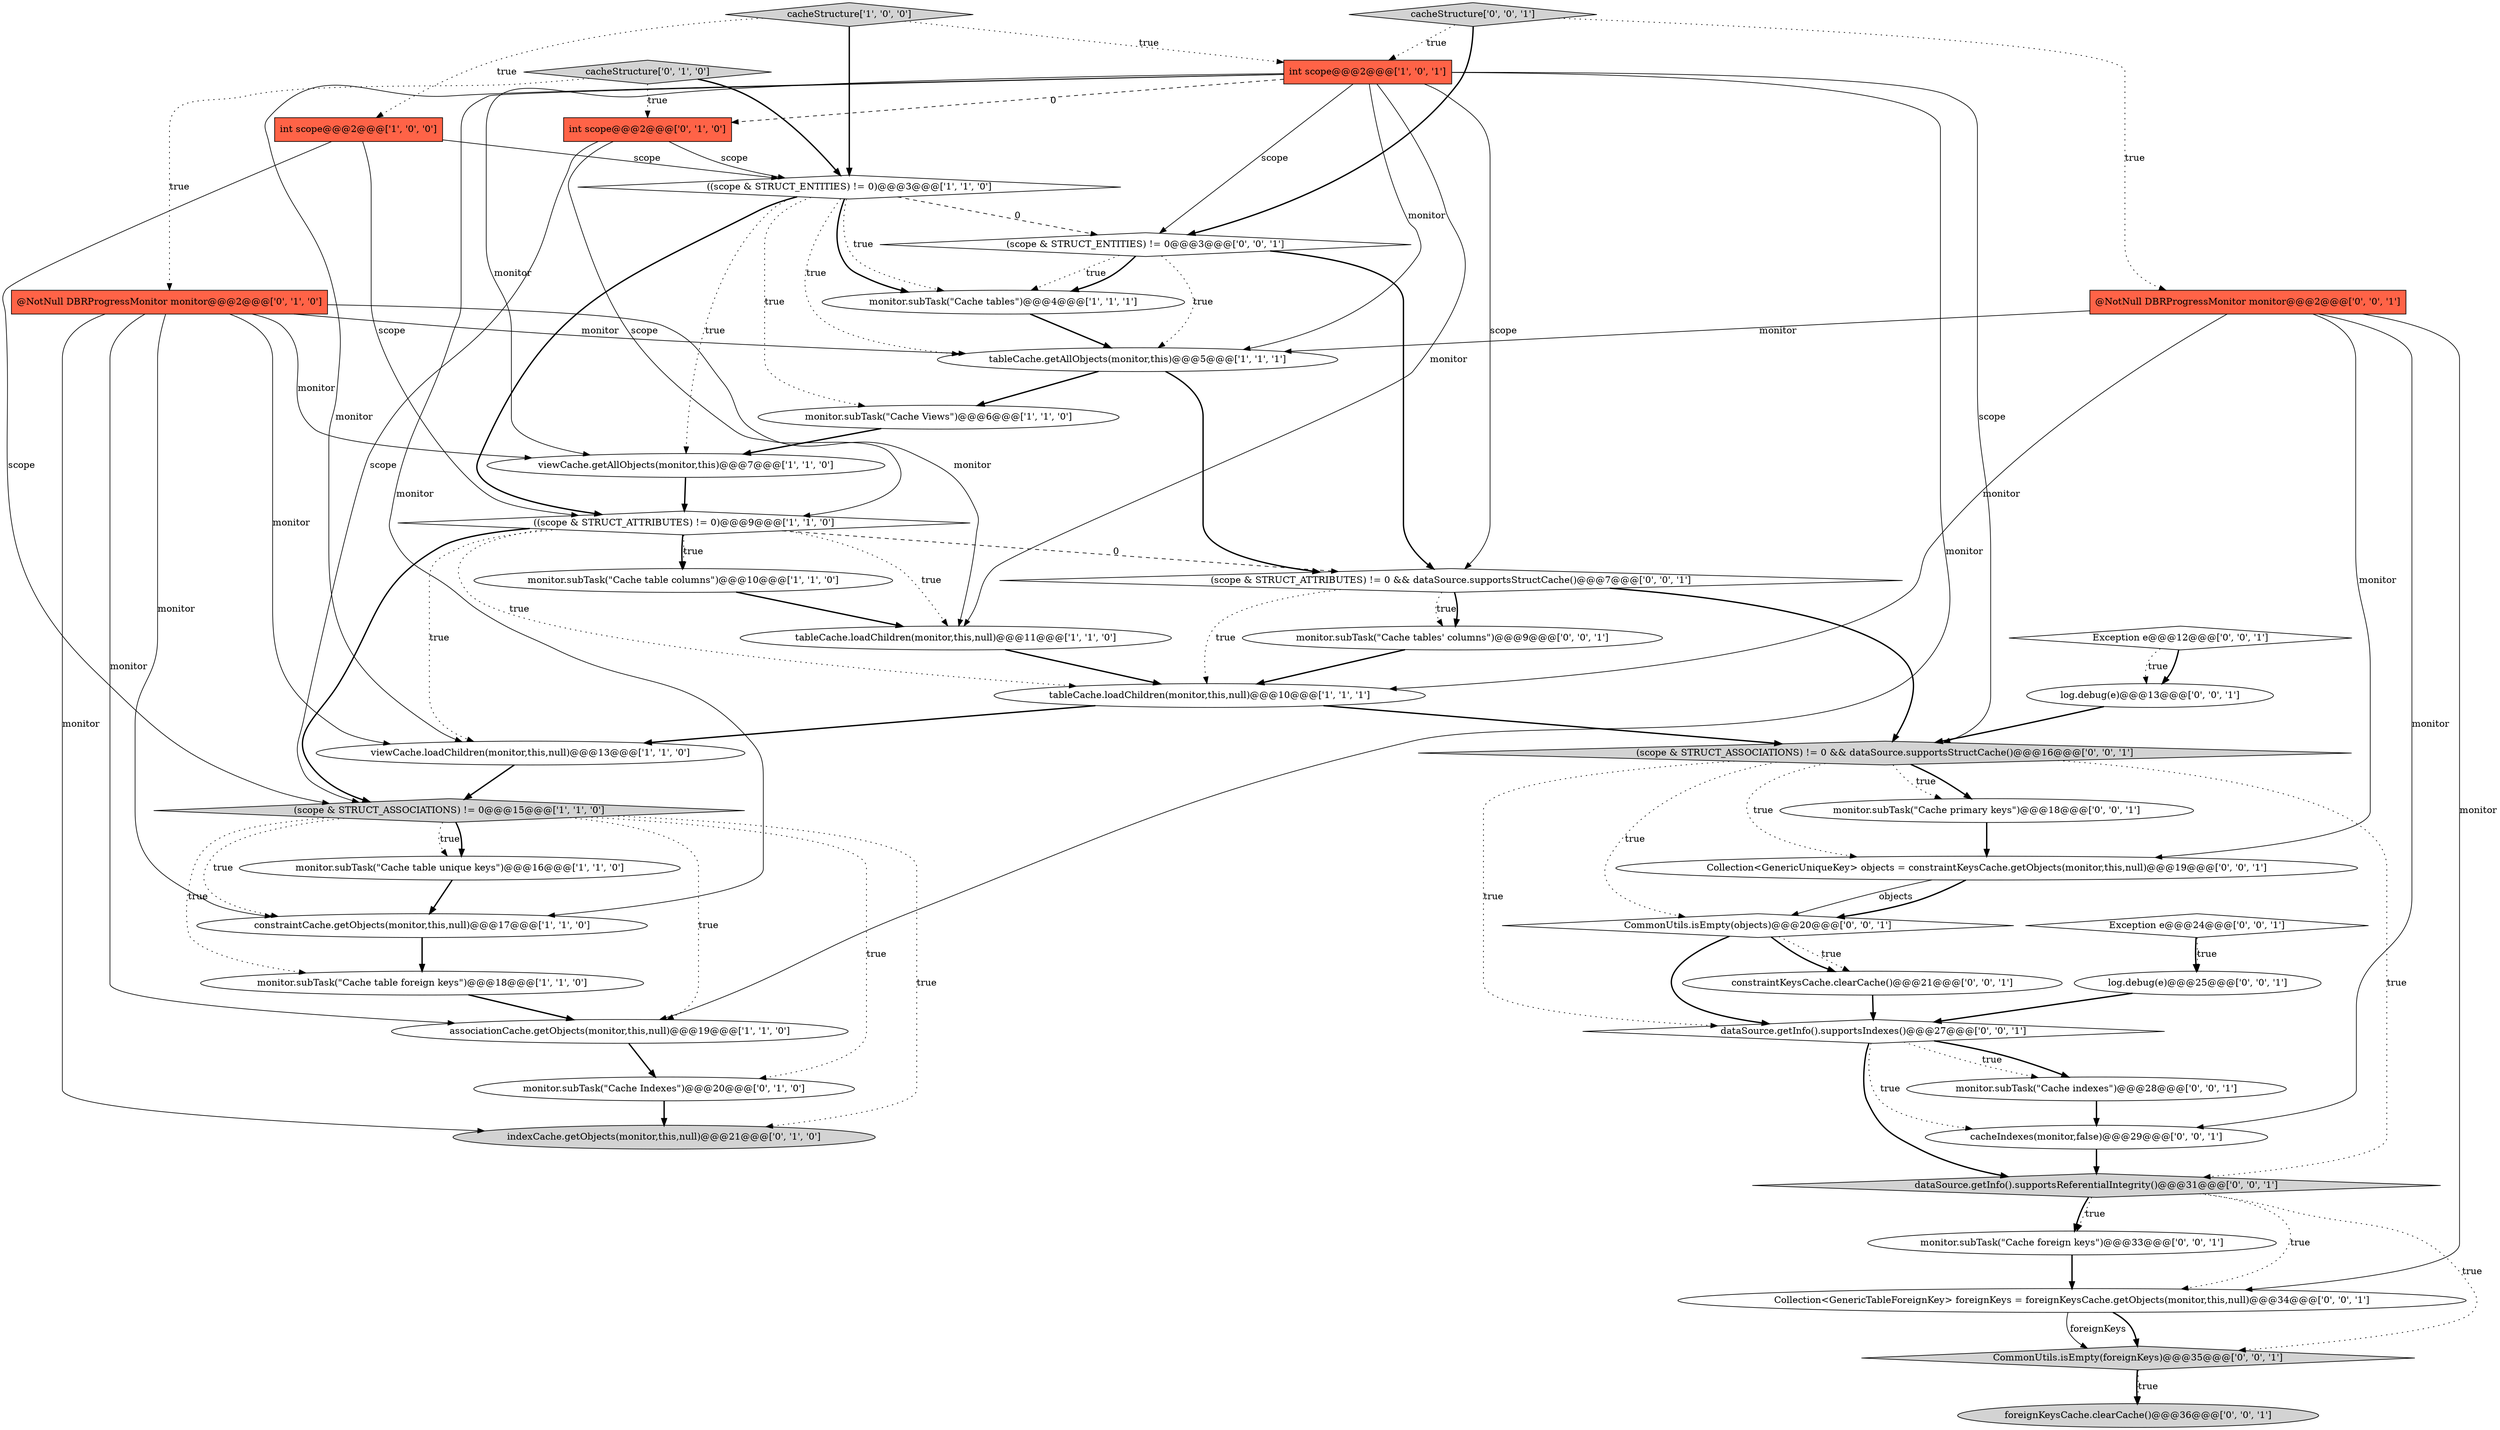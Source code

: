 digraph {
11 [style = filled, label = "monitor.subTask(\"Cache tables\")@@@4@@@['1', '1', '1']", fillcolor = white, shape = ellipse image = "AAA0AAABBB1BBB"];
28 [style = filled, label = "(scope & STRUCT_ASSOCIATIONS) != 0 && dataSource.supportsStructCache()@@@16@@@['0', '0', '1']", fillcolor = lightgray, shape = diamond image = "AAA0AAABBB3BBB"];
34 [style = filled, label = "monitor.subTask(\"Cache tables' columns\")@@@9@@@['0', '0', '1']", fillcolor = white, shape = ellipse image = "AAA0AAABBB3BBB"];
39 [style = filled, label = "monitor.subTask(\"Cache indexes\")@@@28@@@['0', '0', '1']", fillcolor = white, shape = ellipse image = "AAA0AAABBB3BBB"];
10 [style = filled, label = "(scope & STRUCT_ASSOCIATIONS) != 0@@@15@@@['1', '1', '0']", fillcolor = lightgray, shape = diamond image = "AAA0AAABBB1BBB"];
41 [style = filled, label = "dataSource.getInfo().supportsIndexes()@@@27@@@['0', '0', '1']", fillcolor = white, shape = diamond image = "AAA0AAABBB3BBB"];
23 [style = filled, label = "Exception e@@@24@@@['0', '0', '1']", fillcolor = white, shape = diamond image = "AAA0AAABBB3BBB"];
15 [style = filled, label = "monitor.subTask(\"Cache table foreign keys\")@@@18@@@['1', '1', '0']", fillcolor = white, shape = ellipse image = "AAA0AAABBB1BBB"];
6 [style = filled, label = "tableCache.getAllObjects(monitor,this)@@@5@@@['1', '1', '1']", fillcolor = white, shape = ellipse image = "AAA0AAABBB1BBB"];
43 [style = filled, label = "log.debug(e)@@@25@@@['0', '0', '1']", fillcolor = white, shape = ellipse image = "AAA0AAABBB3BBB"];
2 [style = filled, label = "viewCache.getAllObjects(monitor,this)@@@7@@@['1', '1', '0']", fillcolor = white, shape = ellipse image = "AAA0AAABBB1BBB"];
17 [style = filled, label = "int scope@@@2@@@['1', '0', '1']", fillcolor = tomato, shape = box image = "AAA0AAABBB1BBB"];
33 [style = filled, label = "cacheStructure['0', '0', '1']", fillcolor = lightgray, shape = diamond image = "AAA0AAABBB3BBB"];
9 [style = filled, label = "tableCache.loadChildren(monitor,this,null)@@@10@@@['1', '1', '1']", fillcolor = white, shape = ellipse image = "AAA0AAABBB1BBB"];
7 [style = filled, label = "viewCache.loadChildren(monitor,this,null)@@@13@@@['1', '1', '0']", fillcolor = white, shape = ellipse image = "AAA0AAABBB1BBB"];
4 [style = filled, label = "((scope & STRUCT_ATTRIBUTES) != 0)@@@9@@@['1', '1', '0']", fillcolor = white, shape = diamond image = "AAA0AAABBB1BBB"];
12 [style = filled, label = "((scope & STRUCT_ENTITIES) != 0)@@@3@@@['1', '1', '0']", fillcolor = white, shape = diamond image = "AAA0AAABBB1BBB"];
29 [style = filled, label = "Collection<GenericTableForeignKey> foreignKeys = foreignKeysCache.getObjects(monitor,this,null)@@@34@@@['0', '0', '1']", fillcolor = white, shape = ellipse image = "AAA0AAABBB3BBB"];
27 [style = filled, label = "(scope & STRUCT_ENTITIES) != 0@@@3@@@['0', '0', '1']", fillcolor = white, shape = diamond image = "AAA0AAABBB3BBB"];
25 [style = filled, label = "CommonUtils.isEmpty(objects)@@@20@@@['0', '0', '1']", fillcolor = white, shape = diamond image = "AAA0AAABBB3BBB"];
20 [style = filled, label = "monitor.subTask(\"Cache Indexes\")@@@20@@@['0', '1', '0']", fillcolor = white, shape = ellipse image = "AAA1AAABBB2BBB"];
24 [style = filled, label = "dataSource.getInfo().supportsReferentialIntegrity()@@@31@@@['0', '0', '1']", fillcolor = lightgray, shape = diamond image = "AAA0AAABBB3BBB"];
30 [style = filled, label = "Collection<GenericUniqueKey> objects = constraintKeysCache.getObjects(monitor,this,null)@@@19@@@['0', '0', '1']", fillcolor = white, shape = ellipse image = "AAA0AAABBB3BBB"];
8 [style = filled, label = "monitor.subTask(\"Cache table unique keys\")@@@16@@@['1', '1', '0']", fillcolor = white, shape = ellipse image = "AAA0AAABBB1BBB"];
1 [style = filled, label = "tableCache.loadChildren(monitor,this,null)@@@11@@@['1', '1', '0']", fillcolor = white, shape = ellipse image = "AAA0AAABBB1BBB"];
3 [style = filled, label = "monitor.subTask(\"Cache table columns\")@@@10@@@['1', '1', '0']", fillcolor = white, shape = ellipse image = "AAA0AAABBB1BBB"];
31 [style = filled, label = "constraintKeysCache.clearCache()@@@21@@@['0', '0', '1']", fillcolor = white, shape = ellipse image = "AAA0AAABBB3BBB"];
40 [style = filled, label = "log.debug(e)@@@13@@@['0', '0', '1']", fillcolor = white, shape = ellipse image = "AAA0AAABBB3BBB"];
0 [style = filled, label = "monitor.subTask(\"Cache Views\")@@@6@@@['1', '1', '0']", fillcolor = white, shape = ellipse image = "AAA0AAABBB1BBB"];
19 [style = filled, label = "cacheStructure['0', '1', '0']", fillcolor = lightgray, shape = diamond image = "AAA0AAABBB2BBB"];
38 [style = filled, label = "monitor.subTask(\"Cache primary keys\")@@@18@@@['0', '0', '1']", fillcolor = white, shape = ellipse image = "AAA0AAABBB3BBB"];
37 [style = filled, label = "Exception e@@@12@@@['0', '0', '1']", fillcolor = white, shape = diamond image = "AAA0AAABBB3BBB"];
36 [style = filled, label = "@NotNull DBRProgressMonitor monitor@@@2@@@['0', '0', '1']", fillcolor = tomato, shape = box image = "AAA0AAABBB3BBB"];
16 [style = filled, label = "cacheStructure['1', '0', '0']", fillcolor = lightgray, shape = diamond image = "AAA0AAABBB1BBB"];
18 [style = filled, label = "@NotNull DBRProgressMonitor monitor@@@2@@@['0', '1', '0']", fillcolor = tomato, shape = box image = "AAA0AAABBB2BBB"];
21 [style = filled, label = "indexCache.getObjects(monitor,this,null)@@@21@@@['0', '1', '0']", fillcolor = lightgray, shape = ellipse image = "AAA1AAABBB2BBB"];
14 [style = filled, label = "constraintCache.getObjects(monitor,this,null)@@@17@@@['1', '1', '0']", fillcolor = white, shape = ellipse image = "AAA0AAABBB1BBB"];
22 [style = filled, label = "int scope@@@2@@@['0', '1', '0']", fillcolor = tomato, shape = box image = "AAA1AAABBB2BBB"];
42 [style = filled, label = "(scope & STRUCT_ATTRIBUTES) != 0 && dataSource.supportsStructCache()@@@7@@@['0', '0', '1']", fillcolor = white, shape = diamond image = "AAA0AAABBB3BBB"];
35 [style = filled, label = "monitor.subTask(\"Cache foreign keys\")@@@33@@@['0', '0', '1']", fillcolor = white, shape = ellipse image = "AAA0AAABBB3BBB"];
5 [style = filled, label = "int scope@@@2@@@['1', '0', '0']", fillcolor = tomato, shape = box image = "AAA0AAABBB1BBB"];
32 [style = filled, label = "CommonUtils.isEmpty(foreignKeys)@@@35@@@['0', '0', '1']", fillcolor = lightgray, shape = diamond image = "AAA0AAABBB3BBB"];
26 [style = filled, label = "foreignKeysCache.clearCache()@@@36@@@['0', '0', '1']", fillcolor = lightgray, shape = ellipse image = "AAA0AAABBB3BBB"];
13 [style = filled, label = "associationCache.getObjects(monitor,this,null)@@@19@@@['1', '1', '0']", fillcolor = white, shape = ellipse image = "AAA0AAABBB1BBB"];
44 [style = filled, label = "cacheIndexes(monitor,false)@@@29@@@['0', '0', '1']", fillcolor = white, shape = ellipse image = "AAA0AAABBB3BBB"];
8->14 [style = bold, label=""];
2->4 [style = bold, label=""];
18->6 [style = solid, label="monitor"];
4->7 [style = dotted, label="true"];
40->28 [style = bold, label=""];
36->9 [style = solid, label="monitor"];
3->1 [style = bold, label=""];
28->38 [style = dotted, label="true"];
43->41 [style = bold, label=""];
16->12 [style = bold, label=""];
22->10 [style = solid, label="scope"];
29->32 [style = bold, label=""];
33->17 [style = dotted, label="true"];
19->22 [style = dotted, label="true"];
42->9 [style = dotted, label="true"];
4->42 [style = dashed, label="0"];
15->13 [style = bold, label=""];
24->29 [style = dotted, label="true"];
4->9 [style = dotted, label="true"];
9->28 [style = bold, label=""];
25->41 [style = bold, label=""];
13->20 [style = bold, label=""];
18->13 [style = solid, label="monitor"];
4->3 [style = bold, label=""];
28->24 [style = dotted, label="true"];
36->44 [style = solid, label="monitor"];
36->30 [style = solid, label="monitor"];
17->1 [style = solid, label="monitor"];
19->18 [style = dotted, label="true"];
17->22 [style = dashed, label="0"];
33->27 [style = bold, label=""];
24->35 [style = bold, label=""];
10->13 [style = dotted, label="true"];
1->9 [style = bold, label=""];
42->34 [style = dotted, label="true"];
41->39 [style = dotted, label="true"];
41->24 [style = bold, label=""];
28->38 [style = bold, label=""];
12->11 [style = dotted, label="true"];
17->28 [style = solid, label="scope"];
6->42 [style = bold, label=""];
36->29 [style = solid, label="monitor"];
24->35 [style = dotted, label="true"];
41->44 [style = dotted, label="true"];
41->39 [style = bold, label=""];
11->6 [style = bold, label=""];
34->9 [style = bold, label=""];
23->43 [style = bold, label=""];
42->34 [style = bold, label=""];
18->21 [style = solid, label="monitor"];
37->40 [style = bold, label=""];
28->25 [style = dotted, label="true"];
31->41 [style = bold, label=""];
27->11 [style = dotted, label="true"];
10->8 [style = dotted, label="true"];
27->6 [style = dotted, label="true"];
44->24 [style = bold, label=""];
36->6 [style = solid, label="monitor"];
10->20 [style = dotted, label="true"];
33->36 [style = dotted, label="true"];
12->6 [style = dotted, label="true"];
30->25 [style = solid, label="objects"];
16->5 [style = dotted, label="true"];
18->14 [style = solid, label="monitor"];
17->6 [style = solid, label="monitor"];
17->27 [style = solid, label="scope"];
39->44 [style = bold, label=""];
5->10 [style = solid, label="scope"];
17->2 [style = solid, label="monitor"];
37->40 [style = dotted, label="true"];
4->3 [style = dotted, label="true"];
18->1 [style = solid, label="monitor"];
42->28 [style = bold, label=""];
12->4 [style = bold, label=""];
12->0 [style = dotted, label="true"];
6->0 [style = bold, label=""];
10->8 [style = bold, label=""];
27->42 [style = bold, label=""];
4->1 [style = dotted, label="true"];
27->11 [style = bold, label=""];
25->31 [style = dotted, label="true"];
12->2 [style = dotted, label="true"];
12->27 [style = dashed, label="0"];
32->26 [style = bold, label=""];
28->41 [style = dotted, label="true"];
17->7 [style = solid, label="monitor"];
17->13 [style = solid, label="monitor"];
22->12 [style = solid, label="scope"];
4->10 [style = bold, label=""];
25->31 [style = bold, label=""];
5->4 [style = solid, label="scope"];
16->17 [style = dotted, label="true"];
14->15 [style = bold, label=""];
17->14 [style = solid, label="monitor"];
5->12 [style = solid, label="scope"];
17->42 [style = solid, label="scope"];
7->10 [style = bold, label=""];
32->26 [style = dotted, label="true"];
18->7 [style = solid, label="monitor"];
30->25 [style = bold, label=""];
28->30 [style = dotted, label="true"];
38->30 [style = bold, label=""];
23->43 [style = dotted, label="true"];
20->21 [style = bold, label=""];
22->4 [style = solid, label="scope"];
24->32 [style = dotted, label="true"];
35->29 [style = bold, label=""];
29->32 [style = solid, label="foreignKeys"];
10->21 [style = dotted, label="true"];
12->11 [style = bold, label=""];
18->2 [style = solid, label="monitor"];
0->2 [style = bold, label=""];
10->15 [style = dotted, label="true"];
19->12 [style = bold, label=""];
10->14 [style = dotted, label="true"];
9->7 [style = bold, label=""];
}
